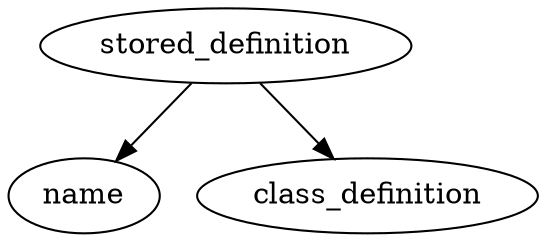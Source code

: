 digraph stored_definition {
    "stored_definition" -> "name"
    "stored_definition" -> "class_definition"
}
